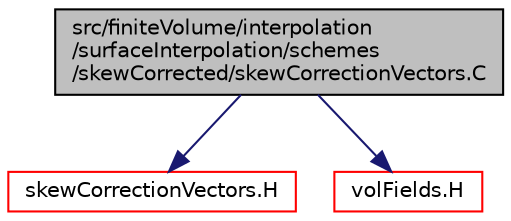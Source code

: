 digraph "src/finiteVolume/interpolation/surfaceInterpolation/schemes/skewCorrected/skewCorrectionVectors.C"
{
  bgcolor="transparent";
  edge [fontname="Helvetica",fontsize="10",labelfontname="Helvetica",labelfontsize="10"];
  node [fontname="Helvetica",fontsize="10",shape=record];
  Node1 [label="src/finiteVolume/interpolation\l/surfaceInterpolation/schemes\l/skewCorrected/skewCorrectionVectors.C",height=0.2,width=0.4,color="black", fillcolor="grey75", style="filled", fontcolor="black"];
  Node1 -> Node2 [color="midnightblue",fontsize="10",style="solid",fontname="Helvetica"];
  Node2 [label="skewCorrectionVectors.H",height=0.2,width=0.4,color="red",URL="$a06308.html"];
  Node1 -> Node3 [color="midnightblue",fontsize="10",style="solid",fontname="Helvetica"];
  Node3 [label="volFields.H",height=0.2,width=0.4,color="red",URL="$a05778.html"];
}
